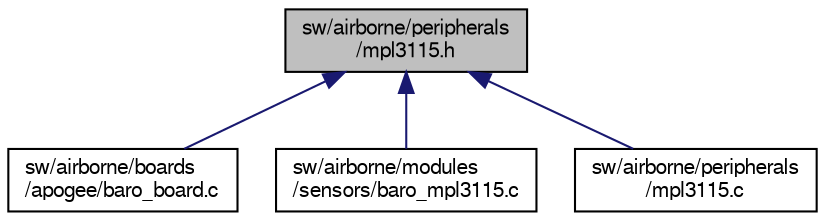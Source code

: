 digraph "sw/airborne/peripherals/mpl3115.h"
{
  edge [fontname="FreeSans",fontsize="10",labelfontname="FreeSans",labelfontsize="10"];
  node [fontname="FreeSans",fontsize="10",shape=record];
  Node1 [label="sw/airborne/peripherals\l/mpl3115.h",height=0.2,width=0.4,color="black", fillcolor="grey75", style="filled", fontcolor="black"];
  Node1 -> Node2 [dir="back",color="midnightblue",fontsize="10",style="solid",fontname="FreeSans"];
  Node2 [label="sw/airborne/boards\l/apogee/baro_board.c",height=0.2,width=0.4,color="black", fillcolor="white", style="filled",URL="$apogee_2baro__board_8c.html",tooltip="integrated barometer for Apogee boards (mpl3115) "];
  Node1 -> Node3 [dir="back",color="midnightblue",fontsize="10",style="solid",fontname="FreeSans"];
  Node3 [label="sw/airborne/modules\l/sensors/baro_mpl3115.c",height=0.2,width=0.4,color="black", fillcolor="white", style="filled",URL="$baro__mpl3115_8c.html",tooltip="Module for the baro MPL3115A2 from Freescale (i2c) "];
  Node1 -> Node4 [dir="back",color="midnightblue",fontsize="10",style="solid",fontname="FreeSans"];
  Node4 [label="sw/airborne/peripherals\l/mpl3115.c",height=0.2,width=0.4,color="black", fillcolor="white", style="filled",URL="$mpl3115_8c.html",tooltip="Driver for MPL3115A2 baro sensor. "];
}
